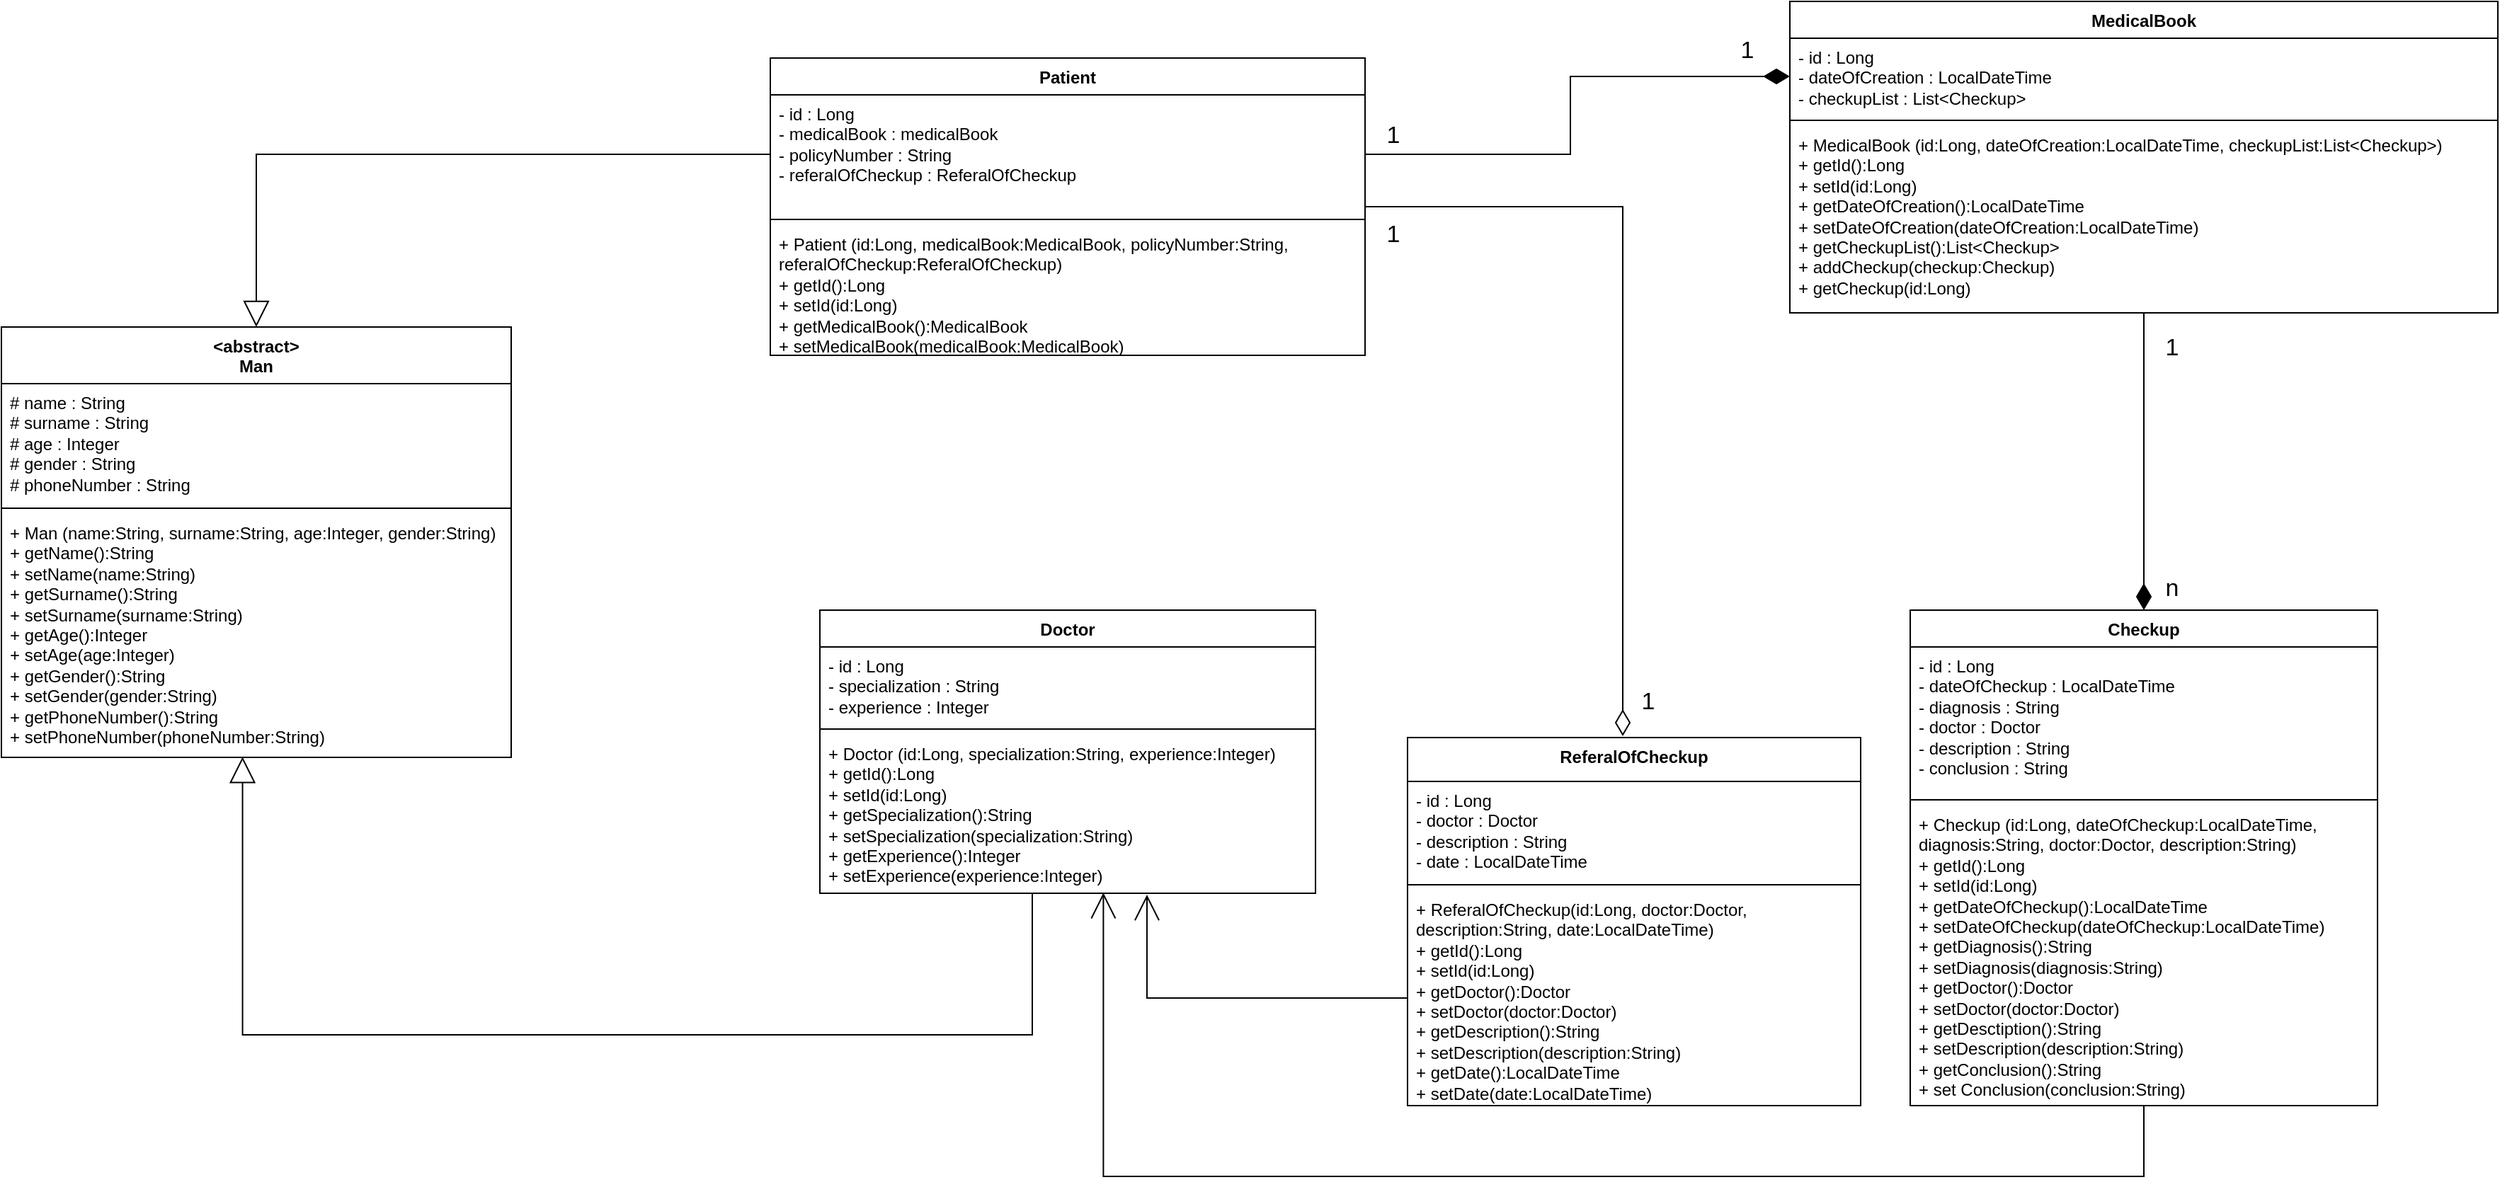 <mxfile version="28.2.6">
  <diagram name="Страница — 1" id="sRoKodoWlEwRTXLK3Y9J">
    <mxGraphModel dx="2845" dy="1142" grid="1" gridSize="10" guides="1" tooltips="1" connect="1" arrows="1" fold="1" page="1" pageScale="1" pageWidth="827" pageHeight="1169" math="0" shadow="0">
      <root>
        <mxCell id="0" />
        <mxCell id="1" parent="0" />
        <mxCell id="34PrVJyYqtI9e5DpB8e0-50" style="edgeStyle=orthogonalEdgeStyle;rounded=0;orthogonalLoop=1;jettySize=auto;html=1;entryX=0.475;entryY=-0.004;entryDx=0;entryDy=0;endArrow=diamondThin;endFill=0;entryPerimeter=0;startSize=20;endSize=16;" edge="1" parent="1" source="34PrVJyYqtI9e5DpB8e0-1" target="34PrVJyYqtI9e5DpB8e0-29">
          <mxGeometry relative="1" as="geometry" />
        </mxCell>
        <mxCell id="34PrVJyYqtI9e5DpB8e0-1" value="Patient" style="swimlane;fontStyle=1;align=center;verticalAlign=top;childLayout=stackLayout;horizontal=1;startSize=26;horizontalStack=0;resizeParent=1;resizeParentMax=0;resizeLast=0;collapsible=1;marginBottom=0;whiteSpace=wrap;html=1;" vertex="1" parent="1">
          <mxGeometry x="-230" y="570" width="420" height="210" as="geometry" />
        </mxCell>
        <mxCell id="34PrVJyYqtI9e5DpB8e0-2" value="- id : Long&lt;div&gt;- medicalBook : medicalBook&lt;/div&gt;&lt;div&gt;- policyNumber : String&lt;/div&gt;&lt;div&gt;- referalOfCheckup : ReferalOfCheckup&lt;/div&gt;" style="text;strokeColor=none;fillColor=none;align=left;verticalAlign=top;spacingLeft=4;spacingRight=4;overflow=hidden;rotatable=0;points=[[0,0.5],[1,0.5]];portConstraint=eastwest;whiteSpace=wrap;html=1;" vertex="1" parent="34PrVJyYqtI9e5DpB8e0-1">
          <mxGeometry y="26" width="420" height="84" as="geometry" />
        </mxCell>
        <mxCell id="34PrVJyYqtI9e5DpB8e0-3" value="" style="line;strokeWidth=1;fillColor=none;align=left;verticalAlign=middle;spacingTop=-1;spacingLeft=3;spacingRight=3;rotatable=0;labelPosition=right;points=[];portConstraint=eastwest;strokeColor=inherit;" vertex="1" parent="34PrVJyYqtI9e5DpB8e0-1">
          <mxGeometry y="110" width="420" height="8" as="geometry" />
        </mxCell>
        <mxCell id="34PrVJyYqtI9e5DpB8e0-4" value="+ Patient (id:Long, medicalBook:MedicalBook, policyNumber:String, referalOfCheckup:ReferalOfCheckup)&lt;div&gt;+ getId():Long&lt;/div&gt;&lt;div&gt;+ setId(id:Long)&lt;/div&gt;&lt;div&gt;+ getMedicalBook():MedicalBook&lt;/div&gt;&lt;div&gt;+ setMedicalBook(medicalBook:MedicalBook)&lt;/div&gt;" style="text;strokeColor=none;fillColor=none;align=left;verticalAlign=top;spacingLeft=4;spacingRight=4;overflow=hidden;rotatable=0;points=[[0,0.5],[1,0.5]];portConstraint=eastwest;whiteSpace=wrap;html=1;" vertex="1" parent="34PrVJyYqtI9e5DpB8e0-1">
          <mxGeometry y="118" width="420" height="92" as="geometry" />
        </mxCell>
        <mxCell id="34PrVJyYqtI9e5DpB8e0-47" style="edgeStyle=orthogonalEdgeStyle;rounded=0;orthogonalLoop=1;jettySize=auto;html=1;endArrow=diamondThin;endFill=1;startSize=20;endSize=16;" edge="1" parent="1" source="34PrVJyYqtI9e5DpB8e0-5" target="34PrVJyYqtI9e5DpB8e0-9">
          <mxGeometry relative="1" as="geometry" />
        </mxCell>
        <mxCell id="34PrVJyYqtI9e5DpB8e0-5" value="MedicalBook" style="swimlane;fontStyle=1;align=center;verticalAlign=top;childLayout=stackLayout;horizontal=1;startSize=26;horizontalStack=0;resizeParent=1;resizeParentMax=0;resizeLast=0;collapsible=1;marginBottom=0;whiteSpace=wrap;html=1;" vertex="1" parent="1">
          <mxGeometry x="490" y="530" width="500" height="220" as="geometry" />
        </mxCell>
        <mxCell id="34PrVJyYqtI9e5DpB8e0-6" value="- id : Long&lt;div&gt;- dateOfCreation : LocalDateTime&lt;/div&gt;&lt;div&gt;- checkupList : List&amp;lt;Checkup&amp;gt;&lt;/div&gt;" style="text;strokeColor=none;fillColor=none;align=left;verticalAlign=top;spacingLeft=4;spacingRight=4;overflow=hidden;rotatable=0;points=[[0,0.5],[1,0.5]];portConstraint=eastwest;whiteSpace=wrap;html=1;" vertex="1" parent="34PrVJyYqtI9e5DpB8e0-5">
          <mxGeometry y="26" width="500" height="54" as="geometry" />
        </mxCell>
        <mxCell id="34PrVJyYqtI9e5DpB8e0-7" value="" style="line;strokeWidth=1;fillColor=none;align=left;verticalAlign=middle;spacingTop=-1;spacingLeft=3;spacingRight=3;rotatable=0;labelPosition=right;points=[];portConstraint=eastwest;strokeColor=inherit;" vertex="1" parent="34PrVJyYqtI9e5DpB8e0-5">
          <mxGeometry y="80" width="500" height="8" as="geometry" />
        </mxCell>
        <mxCell id="34PrVJyYqtI9e5DpB8e0-8" value="+ MedicalBook (id:Long, dateOfCreation:LocalDateTime, checkupList:List&amp;lt;Checkup&amp;gt;)&lt;div&gt;+ getId():Long&lt;/div&gt;&lt;div&gt;+ setId(id:Long)&lt;/div&gt;&lt;div&gt;+ getDateOfCreation():LocalDateTime&lt;/div&gt;&lt;div&gt;+ setDateOfCreation(dateOfCreation:LocalDateTime)&lt;/div&gt;&lt;div&gt;+ getCheckupList():List&amp;lt;Checkup&amp;gt;&lt;/div&gt;&lt;div&gt;+ addCheckup(checkup:Checkup)&lt;/div&gt;&lt;div&gt;+ getCheckup(id:Long)&lt;/div&gt;" style="text;strokeColor=none;fillColor=none;align=left;verticalAlign=top;spacingLeft=4;spacingRight=4;overflow=hidden;rotatable=0;points=[[0,0.5],[1,0.5]];portConstraint=eastwest;whiteSpace=wrap;html=1;" vertex="1" parent="34PrVJyYqtI9e5DpB8e0-5">
          <mxGeometry y="88" width="500" height="132" as="geometry" />
        </mxCell>
        <mxCell id="34PrVJyYqtI9e5DpB8e0-9" value="Checkup" style="swimlane;fontStyle=1;align=center;verticalAlign=top;childLayout=stackLayout;horizontal=1;startSize=26;horizontalStack=0;resizeParent=1;resizeParentMax=0;resizeLast=0;collapsible=1;marginBottom=0;whiteSpace=wrap;html=1;" vertex="1" parent="1">
          <mxGeometry x="575" y="960" width="330" height="350" as="geometry" />
        </mxCell>
        <mxCell id="34PrVJyYqtI9e5DpB8e0-10" value="- id : Long&lt;div&gt;- dateOfCheckup : LocalDateTime&lt;/div&gt;&lt;div&gt;- diagnosis : String&lt;/div&gt;&lt;div&gt;- doctor : Doctor&lt;/div&gt;&lt;div&gt;- description : String&lt;/div&gt;&lt;div&gt;- conclusion : String&lt;/div&gt;" style="text;strokeColor=none;fillColor=none;align=left;verticalAlign=top;spacingLeft=4;spacingRight=4;overflow=hidden;rotatable=0;points=[[0,0.5],[1,0.5]];portConstraint=eastwest;whiteSpace=wrap;html=1;" vertex="1" parent="34PrVJyYqtI9e5DpB8e0-9">
          <mxGeometry y="26" width="330" height="104" as="geometry" />
        </mxCell>
        <mxCell id="34PrVJyYqtI9e5DpB8e0-11" value="" style="line;strokeWidth=1;fillColor=none;align=left;verticalAlign=middle;spacingTop=-1;spacingLeft=3;spacingRight=3;rotatable=0;labelPosition=right;points=[];portConstraint=eastwest;strokeColor=inherit;" vertex="1" parent="34PrVJyYqtI9e5DpB8e0-9">
          <mxGeometry y="130" width="330" height="8" as="geometry" />
        </mxCell>
        <mxCell id="34PrVJyYqtI9e5DpB8e0-12" value="+ Checkup (id:Long, dateOfCheckup:LocalDateTime, diagnosis:String, doctor:Doctor, description:String)&lt;div&gt;+ getId():Long&lt;/div&gt;&lt;div&gt;+ setId(id:Long)&lt;/div&gt;&lt;div&gt;+ getDateOfCheckup():LocalDateTime&lt;/div&gt;&lt;div&gt;+ setDateOfCheckup(dateOfCheckup:LocalDateTime)&lt;/div&gt;&lt;div&gt;+ getDiagnosis():String&lt;/div&gt;&lt;div&gt;+ setDiagnosis(diagnosis:String)&lt;/div&gt;&lt;div&gt;+ getDoctor():Doctor&lt;/div&gt;&lt;div&gt;+ setDoctor(doctor:Doctor)&lt;/div&gt;&lt;div&gt;+ getDesctiption():String&lt;/div&gt;&lt;div&gt;+ setDescription(description:String)&lt;/div&gt;&lt;div&gt;+ getConclusion():String&lt;/div&gt;&lt;div&gt;+ set Conclusion(conclusion:String)&lt;/div&gt;" style="text;strokeColor=none;fillColor=none;align=left;verticalAlign=top;spacingLeft=4;spacingRight=4;overflow=hidden;rotatable=0;points=[[0,0.5],[1,0.5]];portConstraint=eastwest;whiteSpace=wrap;html=1;" vertex="1" parent="34PrVJyYqtI9e5DpB8e0-9">
          <mxGeometry y="138" width="330" height="212" as="geometry" />
        </mxCell>
        <mxCell id="34PrVJyYqtI9e5DpB8e0-13" value="&amp;lt;abstract&amp;gt;&lt;br&gt;Man" style="swimlane;fontStyle=1;align=center;verticalAlign=top;childLayout=stackLayout;horizontal=1;startSize=40;horizontalStack=0;resizeParent=1;resizeParentMax=0;resizeLast=0;collapsible=1;marginBottom=0;whiteSpace=wrap;html=1;" vertex="1" parent="1">
          <mxGeometry x="-773" y="760" width="360" height="304" as="geometry" />
        </mxCell>
        <mxCell id="34PrVJyYqtI9e5DpB8e0-14" value="# name : String&lt;div&gt;# surname : String&lt;/div&gt;&lt;div&gt;# age : Integer&lt;/div&gt;&lt;div&gt;# gender : String&lt;/div&gt;&lt;div&gt;# phoneNumber : String&lt;/div&gt;" style="text;strokeColor=none;fillColor=none;align=left;verticalAlign=top;spacingLeft=4;spacingRight=4;overflow=hidden;rotatable=0;points=[[0,0.5],[1,0.5]];portConstraint=eastwest;whiteSpace=wrap;html=1;" vertex="1" parent="34PrVJyYqtI9e5DpB8e0-13">
          <mxGeometry y="40" width="360" height="84" as="geometry" />
        </mxCell>
        <mxCell id="34PrVJyYqtI9e5DpB8e0-15" value="" style="line;strokeWidth=1;fillColor=none;align=left;verticalAlign=middle;spacingTop=-1;spacingLeft=3;spacingRight=3;rotatable=0;labelPosition=right;points=[];portConstraint=eastwest;strokeColor=inherit;" vertex="1" parent="34PrVJyYqtI9e5DpB8e0-13">
          <mxGeometry y="124" width="360" height="8" as="geometry" />
        </mxCell>
        <mxCell id="34PrVJyYqtI9e5DpB8e0-16" value="+ Man (name:String, surname:String, age:Integer, gender:String)&lt;div&gt;+ getName():String&lt;/div&gt;&lt;div&gt;+ setName(name:String)&lt;/div&gt;&lt;div&gt;+ getSurname():String&lt;/div&gt;&lt;div&gt;+ setSurname(surname:String)&lt;/div&gt;&lt;div&gt;+ getAge():Integer&lt;/div&gt;&lt;div&gt;+ setAge(age:Integer)&lt;/div&gt;&lt;div&gt;+ getGender():String&lt;/div&gt;&lt;div&gt;+ setGender(gender:String)&lt;/div&gt;&lt;div&gt;+ getPhoneNumber():String&lt;/div&gt;&lt;div&gt;+ setPhoneNumber(phoneNumber:String)&lt;/div&gt;" style="text;strokeColor=none;fillColor=none;align=left;verticalAlign=top;spacingLeft=4;spacingRight=4;overflow=hidden;rotatable=0;points=[[0,0.5],[1,0.5]];portConstraint=eastwest;whiteSpace=wrap;html=1;" vertex="1" parent="34PrVJyYqtI9e5DpB8e0-13">
          <mxGeometry y="132" width="360" height="172" as="geometry" />
        </mxCell>
        <mxCell id="34PrVJyYqtI9e5DpB8e0-17" value="Doctor" style="swimlane;fontStyle=1;align=center;verticalAlign=top;childLayout=stackLayout;horizontal=1;startSize=26;horizontalStack=0;resizeParent=1;resizeParentMax=0;resizeLast=0;collapsible=1;marginBottom=0;whiteSpace=wrap;html=1;" vertex="1" parent="1">
          <mxGeometry x="-195" y="960" width="350" height="200" as="geometry" />
        </mxCell>
        <mxCell id="34PrVJyYqtI9e5DpB8e0-18" value="- id : Long&lt;div&gt;- specialization : String&lt;/div&gt;&lt;div&gt;- experience : Integer&lt;/div&gt;&lt;div&gt;&amp;nbsp;&lt;/div&gt;" style="text;strokeColor=none;fillColor=none;align=left;verticalAlign=top;spacingLeft=4;spacingRight=4;overflow=hidden;rotatable=0;points=[[0,0.5],[1,0.5]];portConstraint=eastwest;whiteSpace=wrap;html=1;" vertex="1" parent="34PrVJyYqtI9e5DpB8e0-17">
          <mxGeometry y="26" width="350" height="54" as="geometry" />
        </mxCell>
        <mxCell id="34PrVJyYqtI9e5DpB8e0-19" value="" style="line;strokeWidth=1;fillColor=none;align=left;verticalAlign=middle;spacingTop=-1;spacingLeft=3;spacingRight=3;rotatable=0;labelPosition=right;points=[];portConstraint=eastwest;strokeColor=inherit;" vertex="1" parent="34PrVJyYqtI9e5DpB8e0-17">
          <mxGeometry y="80" width="350" height="8" as="geometry" />
        </mxCell>
        <mxCell id="34PrVJyYqtI9e5DpB8e0-20" value="+ Doctor (id:Long, specialization:String, experience:Integer)&amp;nbsp;&lt;div&gt;+ getId():Long&lt;/div&gt;&lt;div&gt;+ setId(id:Long)&lt;/div&gt;&lt;div&gt;+ getSpecialization():String&lt;/div&gt;&lt;div&gt;+ setSpecialization(specialization:String)&lt;/div&gt;&lt;div&gt;+ getExperience():Integer&lt;/div&gt;&lt;div&gt;+ setExperience(experience:Integer)&lt;/div&gt;" style="text;strokeColor=none;fillColor=none;align=left;verticalAlign=top;spacingLeft=4;spacingRight=4;overflow=hidden;rotatable=0;points=[[0,0.5],[1,0.5]];portConstraint=eastwest;whiteSpace=wrap;html=1;" vertex="1" parent="34PrVJyYqtI9e5DpB8e0-17">
          <mxGeometry y="88" width="350" height="112" as="geometry" />
        </mxCell>
        <mxCell id="34PrVJyYqtI9e5DpB8e0-29" value="ReferalOfCheckup&lt;div&gt;&lt;br&gt;&lt;/div&gt;" style="swimlane;fontStyle=1;align=center;verticalAlign=top;childLayout=stackLayout;horizontal=1;startSize=31;horizontalStack=0;resizeParent=1;resizeParentMax=0;resizeLast=0;collapsible=1;marginBottom=0;whiteSpace=wrap;html=1;" vertex="1" parent="1">
          <mxGeometry x="220" y="1050" width="320" height="260" as="geometry" />
        </mxCell>
        <mxCell id="34PrVJyYqtI9e5DpB8e0-30" value="- id : Long&lt;div&gt;- doctor : Doctor&lt;/div&gt;&lt;div&gt;- description : String&lt;/div&gt;&lt;div&gt;- date : LocalDateTime&lt;/div&gt;" style="text;strokeColor=none;fillColor=none;align=left;verticalAlign=top;spacingLeft=4;spacingRight=4;overflow=hidden;rotatable=0;points=[[0,0.5],[1,0.5]];portConstraint=eastwest;whiteSpace=wrap;html=1;" vertex="1" parent="34PrVJyYqtI9e5DpB8e0-29">
          <mxGeometry y="31" width="320" height="69" as="geometry" />
        </mxCell>
        <mxCell id="34PrVJyYqtI9e5DpB8e0-31" value="" style="line;strokeWidth=1;fillColor=none;align=left;verticalAlign=middle;spacingTop=-1;spacingLeft=3;spacingRight=3;rotatable=0;labelPosition=right;points=[];portConstraint=eastwest;strokeColor=inherit;" vertex="1" parent="34PrVJyYqtI9e5DpB8e0-29">
          <mxGeometry y="100" width="320" height="8" as="geometry" />
        </mxCell>
        <mxCell id="34PrVJyYqtI9e5DpB8e0-32" value="+ ReferalOfCheckup(id:Long, doctor:Doctor, description:String, date:LocalDateTime)&lt;div&gt;+ getId():Long&lt;/div&gt;&lt;div&gt;+ setId(id:Long)&lt;/div&gt;&lt;div&gt;+ getDoctor():Doctor&lt;/div&gt;&lt;div&gt;+ setDoctor(doctor:Doctor)&lt;/div&gt;&lt;div&gt;+ getDescription():String&lt;/div&gt;&lt;div&gt;+ setDescription(description:String)&lt;/div&gt;&lt;div&gt;+ getDate():LocalDateTime&lt;/div&gt;&lt;div&gt;+ setDate(date:LocalDateTime)&lt;/div&gt;" style="text;strokeColor=none;fillColor=none;align=left;verticalAlign=top;spacingLeft=4;spacingRight=4;overflow=hidden;rotatable=0;points=[[0,0.5],[1,0.5]];portConstraint=eastwest;whiteSpace=wrap;html=1;" vertex="1" parent="34PrVJyYqtI9e5DpB8e0-29">
          <mxGeometry y="108" width="320" height="152" as="geometry" />
        </mxCell>
        <mxCell id="34PrVJyYqtI9e5DpB8e0-43" style="edgeStyle=orthogonalEdgeStyle;rounded=0;orthogonalLoop=1;jettySize=auto;html=1;endArrow=block;endFill=0;entryX=0.5;entryY=0;entryDx=0;entryDy=0;startSize=20;endSize=16;" edge="1" parent="1" source="34PrVJyYqtI9e5DpB8e0-2" target="34PrVJyYqtI9e5DpB8e0-13">
          <mxGeometry relative="1" as="geometry">
            <mxPoint x="-290" y="890" as="targetPoint" />
          </mxGeometry>
        </mxCell>
        <mxCell id="34PrVJyYqtI9e5DpB8e0-45" style="edgeStyle=orthogonalEdgeStyle;rounded=0;orthogonalLoop=1;jettySize=auto;html=1;entryX=0.473;entryY=0.998;entryDx=0;entryDy=0;entryPerimeter=0;endArrow=block;endFill=0;startSize=20;endSize=16;" edge="1" parent="1" source="34PrVJyYqtI9e5DpB8e0-17" target="34PrVJyYqtI9e5DpB8e0-16">
          <mxGeometry relative="1" as="geometry">
            <Array as="points">
              <mxPoint x="-45" y="1260" />
              <mxPoint x="-603" y="1260" />
            </Array>
          </mxGeometry>
        </mxCell>
        <mxCell id="34PrVJyYqtI9e5DpB8e0-46" style="edgeStyle=orthogonalEdgeStyle;rounded=0;orthogonalLoop=1;jettySize=auto;html=1;entryX=0;entryY=0.5;entryDx=0;entryDy=0;endArrow=diamondThin;endFill=1;startSize=20;endSize=16;" edge="1" parent="1" source="34PrVJyYqtI9e5DpB8e0-2" target="34PrVJyYqtI9e5DpB8e0-6">
          <mxGeometry relative="1" as="geometry" />
        </mxCell>
        <mxCell id="34PrVJyYqtI9e5DpB8e0-51" style="edgeStyle=orthogonalEdgeStyle;rounded=0;orthogonalLoop=1;jettySize=auto;html=1;entryX=0.66;entryY=1.009;entryDx=0;entryDy=0;entryPerimeter=0;endArrow=open;endFill=0;startSize=20;endSize=16;" edge="1" parent="1" source="34PrVJyYqtI9e5DpB8e0-32" target="34PrVJyYqtI9e5DpB8e0-20">
          <mxGeometry relative="1" as="geometry" />
        </mxCell>
        <mxCell id="34PrVJyYqtI9e5DpB8e0-52" style="edgeStyle=orthogonalEdgeStyle;rounded=0;orthogonalLoop=1;jettySize=auto;html=1;entryX=0.572;entryY=0.997;entryDx=0;entryDy=0;entryPerimeter=0;endArrow=open;endFill=0;startSize=20;endSize=16;" edge="1" parent="1" source="34PrVJyYqtI9e5DpB8e0-9" target="34PrVJyYqtI9e5DpB8e0-20">
          <mxGeometry relative="1" as="geometry">
            <Array as="points">
              <mxPoint x="740" y="1360" />
              <mxPoint x="5" y="1360" />
            </Array>
          </mxGeometry>
        </mxCell>
        <mxCell id="34PrVJyYqtI9e5DpB8e0-53" value="1" style="text;html=1;whiteSpace=wrap;strokeColor=none;fillColor=none;align=center;verticalAlign=middle;rounded=0;fontSize=17;" vertex="1" parent="1">
          <mxGeometry x="180" y="610" width="60" height="30" as="geometry" />
        </mxCell>
        <mxCell id="34PrVJyYqtI9e5DpB8e0-54" value="1" style="text;html=1;whiteSpace=wrap;strokeColor=none;fillColor=none;align=center;verticalAlign=middle;rounded=0;fontSize=17;" vertex="1" parent="1">
          <mxGeometry x="430" y="550" width="60" height="30" as="geometry" />
        </mxCell>
        <mxCell id="34PrVJyYqtI9e5DpB8e0-55" value="1" style="text;html=1;whiteSpace=wrap;strokeColor=none;fillColor=none;align=center;verticalAlign=middle;rounded=0;fontSize=17;" vertex="1" parent="1">
          <mxGeometry x="730" y="760" width="60" height="30" as="geometry" />
        </mxCell>
        <mxCell id="34PrVJyYqtI9e5DpB8e0-56" value="n" style="text;html=1;whiteSpace=wrap;strokeColor=none;fillColor=none;align=center;verticalAlign=middle;rounded=0;fontSize=17;" vertex="1" parent="1">
          <mxGeometry x="730" y="930" width="60" height="30" as="geometry" />
        </mxCell>
        <mxCell id="34PrVJyYqtI9e5DpB8e0-57" value="1" style="text;html=1;whiteSpace=wrap;strokeColor=none;fillColor=none;align=center;verticalAlign=middle;rounded=0;fontSize=17;" vertex="1" parent="1">
          <mxGeometry x="360" y="1010" width="60" height="30" as="geometry" />
        </mxCell>
        <mxCell id="34PrVJyYqtI9e5DpB8e0-58" value="1" style="text;html=1;whiteSpace=wrap;strokeColor=none;fillColor=none;align=center;verticalAlign=middle;rounded=0;fontSize=17;" vertex="1" parent="1">
          <mxGeometry x="180" y="680" width="60" height="30" as="geometry" />
        </mxCell>
      </root>
    </mxGraphModel>
  </diagram>
</mxfile>
